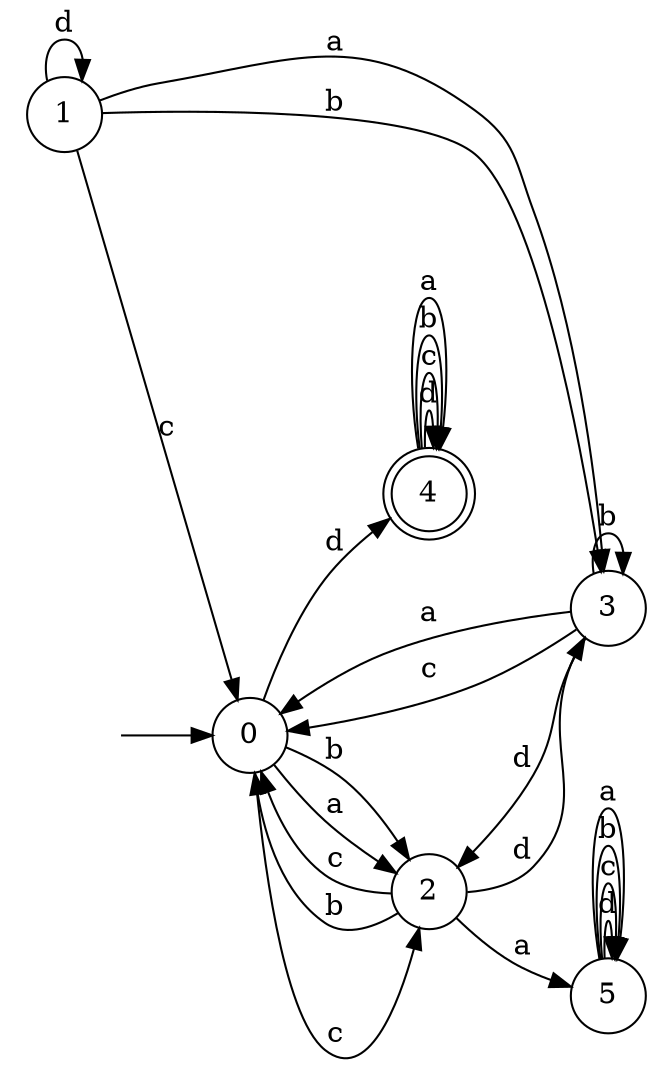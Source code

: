 digraph {
  rankdir=LR;
  0 [label="0", shape = circle];
  0 -> 4 [label="d"];
  0 -> 2 [label="c"];
  0 -> 2 [label="b"];
  0 -> 2 [label="a"];
  1 [label="1", shape = circle];
  1 -> 1 [label="d"];
  1 -> 0 [label="c"];
  1 -> 3 [label="b"];
  1 -> 3 [label="a"];
  2 [label="2", shape = circle];
  2 -> 3 [label="d"];
  2 -> 0 [label="c"];
  2 -> 0 [label="b"];
  2 -> 5 [label="a"];
  3 [label="3", shape = circle];
  3 -> 2 [label="d"];
  3 -> 0 [label="c"];
  3 -> 3 [label="b"];
  3 -> 0 [label="a"];
  4 [label="4", shape = doublecircle];
  4 -> 4 [label="d"];
  4 -> 4 [label="c"];
  4 -> 4 [label="b"];
  4 -> 4 [label="a"];
  5 [label="5", shape = circle];
  5 -> 5 [label="d"];
  5 -> 5 [label="c"];
  5 -> 5 [label="b"];
  5 -> 5 [label="a"];
  6 [label="", shape = plaintext];
  6 -> 0 [label=""];
}
